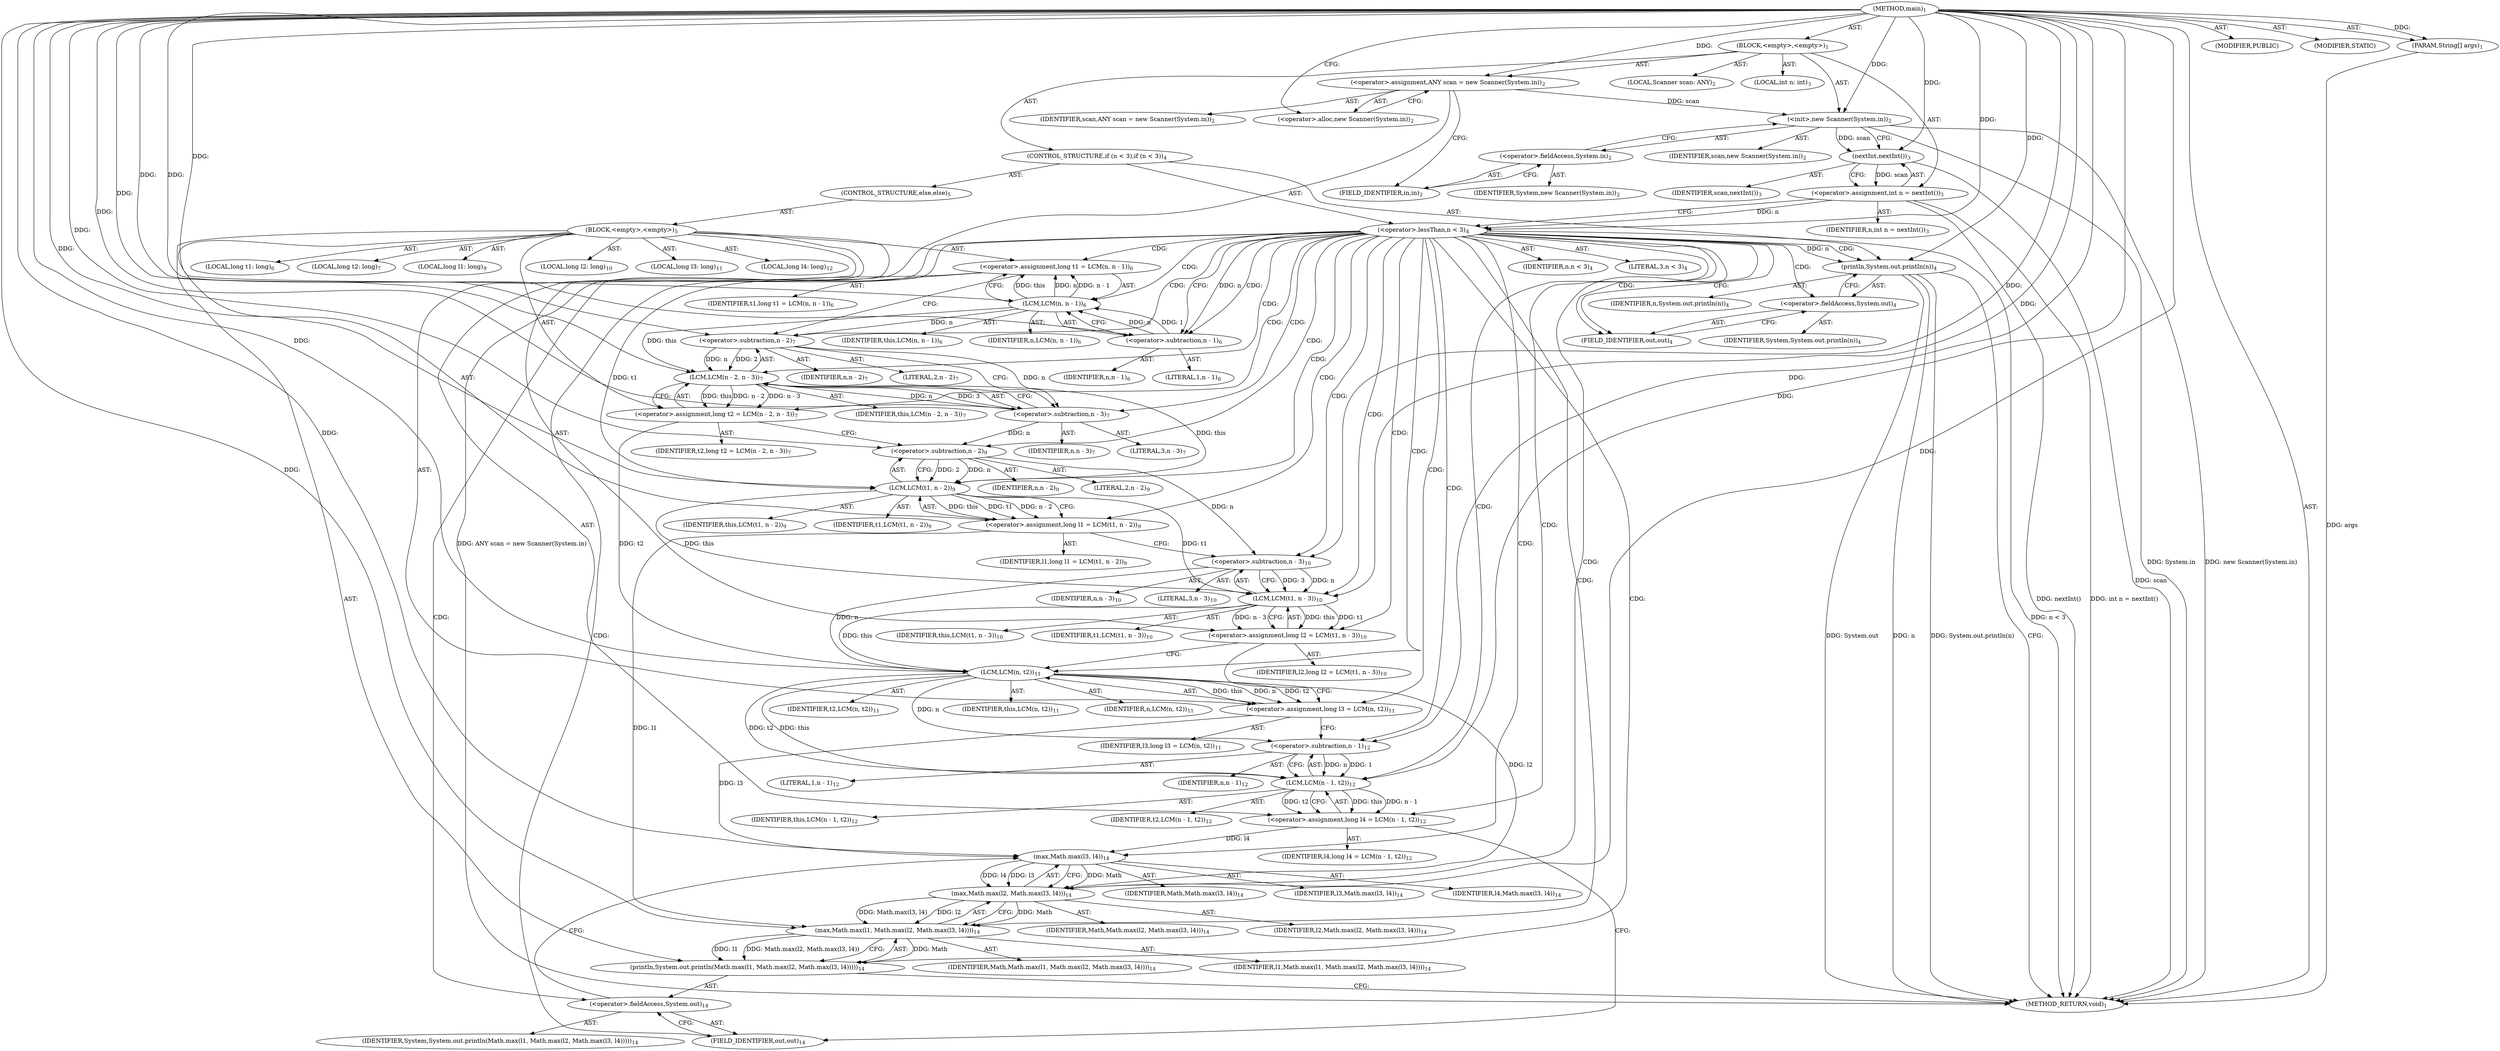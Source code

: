 digraph "main" {  
"19" [label = <(METHOD,main)<SUB>1</SUB>> ]
"20" [label = <(PARAM,String[] args)<SUB>1</SUB>> ]
"21" [label = <(BLOCK,&lt;empty&gt;,&lt;empty&gt;)<SUB>1</SUB>> ]
"4" [label = <(LOCAL,Scanner scan: ANY)<SUB>2</SUB>> ]
"22" [label = <(&lt;operator&gt;.assignment,ANY scan = new Scanner(System.in))<SUB>2</SUB>> ]
"23" [label = <(IDENTIFIER,scan,ANY scan = new Scanner(System.in))<SUB>2</SUB>> ]
"24" [label = <(&lt;operator&gt;.alloc,new Scanner(System.in))<SUB>2</SUB>> ]
"25" [label = <(&lt;init&gt;,new Scanner(System.in))<SUB>2</SUB>> ]
"3" [label = <(IDENTIFIER,scan,new Scanner(System.in))<SUB>2</SUB>> ]
"26" [label = <(&lt;operator&gt;.fieldAccess,System.in)<SUB>2</SUB>> ]
"27" [label = <(IDENTIFIER,System,new Scanner(System.in))<SUB>2</SUB>> ]
"28" [label = <(FIELD_IDENTIFIER,in,in)<SUB>2</SUB>> ]
"29" [label = <(LOCAL,int n: int)<SUB>3</SUB>> ]
"30" [label = <(&lt;operator&gt;.assignment,int n = nextInt())<SUB>3</SUB>> ]
"31" [label = <(IDENTIFIER,n,int n = nextInt())<SUB>3</SUB>> ]
"32" [label = <(nextInt,nextInt())<SUB>3</SUB>> ]
"33" [label = <(IDENTIFIER,scan,nextInt())<SUB>3</SUB>> ]
"34" [label = <(CONTROL_STRUCTURE,if (n &lt; 3),if (n &lt; 3))<SUB>4</SUB>> ]
"35" [label = <(&lt;operator&gt;.lessThan,n &lt; 3)<SUB>4</SUB>> ]
"36" [label = <(IDENTIFIER,n,n &lt; 3)<SUB>4</SUB>> ]
"37" [label = <(LITERAL,3,n &lt; 3)<SUB>4</SUB>> ]
"38" [label = <(println,System.out.println(n))<SUB>4</SUB>> ]
"39" [label = <(&lt;operator&gt;.fieldAccess,System.out)<SUB>4</SUB>> ]
"40" [label = <(IDENTIFIER,System,System.out.println(n))<SUB>4</SUB>> ]
"41" [label = <(FIELD_IDENTIFIER,out,out)<SUB>4</SUB>> ]
"42" [label = <(IDENTIFIER,n,System.out.println(n))<SUB>4</SUB>> ]
"43" [label = <(CONTROL_STRUCTURE,else,else)<SUB>5</SUB>> ]
"44" [label = <(BLOCK,&lt;empty&gt;,&lt;empty&gt;)<SUB>5</SUB>> ]
"45" [label = <(LOCAL,long t1: long)<SUB>6</SUB>> ]
"46" [label = <(&lt;operator&gt;.assignment,long t1 = LCM(n, n - 1))<SUB>6</SUB>> ]
"47" [label = <(IDENTIFIER,t1,long t1 = LCM(n, n - 1))<SUB>6</SUB>> ]
"48" [label = <(LCM,LCM(n, n - 1))<SUB>6</SUB>> ]
"49" [label = <(IDENTIFIER,this,LCM(n, n - 1))<SUB>6</SUB>> ]
"50" [label = <(IDENTIFIER,n,LCM(n, n - 1))<SUB>6</SUB>> ]
"51" [label = <(&lt;operator&gt;.subtraction,n - 1)<SUB>6</SUB>> ]
"52" [label = <(IDENTIFIER,n,n - 1)<SUB>6</SUB>> ]
"53" [label = <(LITERAL,1,n - 1)<SUB>6</SUB>> ]
"54" [label = <(LOCAL,long t2: long)<SUB>7</SUB>> ]
"55" [label = <(&lt;operator&gt;.assignment,long t2 = LCM(n - 2, n - 3))<SUB>7</SUB>> ]
"56" [label = <(IDENTIFIER,t2,long t2 = LCM(n - 2, n - 3))<SUB>7</SUB>> ]
"57" [label = <(LCM,LCM(n - 2, n - 3))<SUB>7</SUB>> ]
"58" [label = <(IDENTIFIER,this,LCM(n - 2, n - 3))<SUB>7</SUB>> ]
"59" [label = <(&lt;operator&gt;.subtraction,n - 2)<SUB>7</SUB>> ]
"60" [label = <(IDENTIFIER,n,n - 2)<SUB>7</SUB>> ]
"61" [label = <(LITERAL,2,n - 2)<SUB>7</SUB>> ]
"62" [label = <(&lt;operator&gt;.subtraction,n - 3)<SUB>7</SUB>> ]
"63" [label = <(IDENTIFIER,n,n - 3)<SUB>7</SUB>> ]
"64" [label = <(LITERAL,3,n - 3)<SUB>7</SUB>> ]
"65" [label = <(LOCAL,long l1: long)<SUB>9</SUB>> ]
"66" [label = <(&lt;operator&gt;.assignment,long l1 = LCM(t1, n - 2))<SUB>9</SUB>> ]
"67" [label = <(IDENTIFIER,l1,long l1 = LCM(t1, n - 2))<SUB>9</SUB>> ]
"68" [label = <(LCM,LCM(t1, n - 2))<SUB>9</SUB>> ]
"69" [label = <(IDENTIFIER,this,LCM(t1, n - 2))<SUB>9</SUB>> ]
"70" [label = <(IDENTIFIER,t1,LCM(t1, n - 2))<SUB>9</SUB>> ]
"71" [label = <(&lt;operator&gt;.subtraction,n - 2)<SUB>9</SUB>> ]
"72" [label = <(IDENTIFIER,n,n - 2)<SUB>9</SUB>> ]
"73" [label = <(LITERAL,2,n - 2)<SUB>9</SUB>> ]
"74" [label = <(LOCAL,long l2: long)<SUB>10</SUB>> ]
"75" [label = <(&lt;operator&gt;.assignment,long l2 = LCM(t1, n - 3))<SUB>10</SUB>> ]
"76" [label = <(IDENTIFIER,l2,long l2 = LCM(t1, n - 3))<SUB>10</SUB>> ]
"77" [label = <(LCM,LCM(t1, n - 3))<SUB>10</SUB>> ]
"78" [label = <(IDENTIFIER,this,LCM(t1, n - 3))<SUB>10</SUB>> ]
"79" [label = <(IDENTIFIER,t1,LCM(t1, n - 3))<SUB>10</SUB>> ]
"80" [label = <(&lt;operator&gt;.subtraction,n - 3)<SUB>10</SUB>> ]
"81" [label = <(IDENTIFIER,n,n - 3)<SUB>10</SUB>> ]
"82" [label = <(LITERAL,3,n - 3)<SUB>10</SUB>> ]
"83" [label = <(LOCAL,long l3: long)<SUB>11</SUB>> ]
"84" [label = <(&lt;operator&gt;.assignment,long l3 = LCM(n, t2))<SUB>11</SUB>> ]
"85" [label = <(IDENTIFIER,l3,long l3 = LCM(n, t2))<SUB>11</SUB>> ]
"86" [label = <(LCM,LCM(n, t2))<SUB>11</SUB>> ]
"87" [label = <(IDENTIFIER,this,LCM(n, t2))<SUB>11</SUB>> ]
"88" [label = <(IDENTIFIER,n,LCM(n, t2))<SUB>11</SUB>> ]
"89" [label = <(IDENTIFIER,t2,LCM(n, t2))<SUB>11</SUB>> ]
"90" [label = <(LOCAL,long l4: long)<SUB>12</SUB>> ]
"91" [label = <(&lt;operator&gt;.assignment,long l4 = LCM(n - 1, t2))<SUB>12</SUB>> ]
"92" [label = <(IDENTIFIER,l4,long l4 = LCM(n - 1, t2))<SUB>12</SUB>> ]
"93" [label = <(LCM,LCM(n - 1, t2))<SUB>12</SUB>> ]
"94" [label = <(IDENTIFIER,this,LCM(n - 1, t2))<SUB>12</SUB>> ]
"95" [label = <(&lt;operator&gt;.subtraction,n - 1)<SUB>12</SUB>> ]
"96" [label = <(IDENTIFIER,n,n - 1)<SUB>12</SUB>> ]
"97" [label = <(LITERAL,1,n - 1)<SUB>12</SUB>> ]
"98" [label = <(IDENTIFIER,t2,LCM(n - 1, t2))<SUB>12</SUB>> ]
"99" [label = <(println,System.out.println(Math.max(l1, Math.max(l2, Math.max(l3, l4)))))<SUB>14</SUB>> ]
"100" [label = <(&lt;operator&gt;.fieldAccess,System.out)<SUB>14</SUB>> ]
"101" [label = <(IDENTIFIER,System,System.out.println(Math.max(l1, Math.max(l2, Math.max(l3, l4)))))<SUB>14</SUB>> ]
"102" [label = <(FIELD_IDENTIFIER,out,out)<SUB>14</SUB>> ]
"103" [label = <(max,Math.max(l1, Math.max(l2, Math.max(l3, l4))))<SUB>14</SUB>> ]
"104" [label = <(IDENTIFIER,Math,Math.max(l1, Math.max(l2, Math.max(l3, l4))))<SUB>14</SUB>> ]
"105" [label = <(IDENTIFIER,l1,Math.max(l1, Math.max(l2, Math.max(l3, l4))))<SUB>14</SUB>> ]
"106" [label = <(max,Math.max(l2, Math.max(l3, l4)))<SUB>14</SUB>> ]
"107" [label = <(IDENTIFIER,Math,Math.max(l2, Math.max(l3, l4)))<SUB>14</SUB>> ]
"108" [label = <(IDENTIFIER,l2,Math.max(l2, Math.max(l3, l4)))<SUB>14</SUB>> ]
"109" [label = <(max,Math.max(l3, l4))<SUB>14</SUB>> ]
"110" [label = <(IDENTIFIER,Math,Math.max(l3, l4))<SUB>14</SUB>> ]
"111" [label = <(IDENTIFIER,l3,Math.max(l3, l4))<SUB>14</SUB>> ]
"112" [label = <(IDENTIFIER,l4,Math.max(l3, l4))<SUB>14</SUB>> ]
"113" [label = <(MODIFIER,PUBLIC)> ]
"114" [label = <(MODIFIER,STATIC)> ]
"115" [label = <(METHOD_RETURN,void)<SUB>1</SUB>> ]
  "19" -> "20"  [ label = "AST: "] 
  "19" -> "21"  [ label = "AST: "] 
  "19" -> "113"  [ label = "AST: "] 
  "19" -> "114"  [ label = "AST: "] 
  "19" -> "115"  [ label = "AST: "] 
  "21" -> "4"  [ label = "AST: "] 
  "21" -> "22"  [ label = "AST: "] 
  "21" -> "25"  [ label = "AST: "] 
  "21" -> "29"  [ label = "AST: "] 
  "21" -> "30"  [ label = "AST: "] 
  "21" -> "34"  [ label = "AST: "] 
  "22" -> "23"  [ label = "AST: "] 
  "22" -> "24"  [ label = "AST: "] 
  "25" -> "3"  [ label = "AST: "] 
  "25" -> "26"  [ label = "AST: "] 
  "26" -> "27"  [ label = "AST: "] 
  "26" -> "28"  [ label = "AST: "] 
  "30" -> "31"  [ label = "AST: "] 
  "30" -> "32"  [ label = "AST: "] 
  "32" -> "33"  [ label = "AST: "] 
  "34" -> "35"  [ label = "AST: "] 
  "34" -> "38"  [ label = "AST: "] 
  "34" -> "43"  [ label = "AST: "] 
  "35" -> "36"  [ label = "AST: "] 
  "35" -> "37"  [ label = "AST: "] 
  "38" -> "39"  [ label = "AST: "] 
  "38" -> "42"  [ label = "AST: "] 
  "39" -> "40"  [ label = "AST: "] 
  "39" -> "41"  [ label = "AST: "] 
  "43" -> "44"  [ label = "AST: "] 
  "44" -> "45"  [ label = "AST: "] 
  "44" -> "46"  [ label = "AST: "] 
  "44" -> "54"  [ label = "AST: "] 
  "44" -> "55"  [ label = "AST: "] 
  "44" -> "65"  [ label = "AST: "] 
  "44" -> "66"  [ label = "AST: "] 
  "44" -> "74"  [ label = "AST: "] 
  "44" -> "75"  [ label = "AST: "] 
  "44" -> "83"  [ label = "AST: "] 
  "44" -> "84"  [ label = "AST: "] 
  "44" -> "90"  [ label = "AST: "] 
  "44" -> "91"  [ label = "AST: "] 
  "44" -> "99"  [ label = "AST: "] 
  "46" -> "47"  [ label = "AST: "] 
  "46" -> "48"  [ label = "AST: "] 
  "48" -> "49"  [ label = "AST: "] 
  "48" -> "50"  [ label = "AST: "] 
  "48" -> "51"  [ label = "AST: "] 
  "51" -> "52"  [ label = "AST: "] 
  "51" -> "53"  [ label = "AST: "] 
  "55" -> "56"  [ label = "AST: "] 
  "55" -> "57"  [ label = "AST: "] 
  "57" -> "58"  [ label = "AST: "] 
  "57" -> "59"  [ label = "AST: "] 
  "57" -> "62"  [ label = "AST: "] 
  "59" -> "60"  [ label = "AST: "] 
  "59" -> "61"  [ label = "AST: "] 
  "62" -> "63"  [ label = "AST: "] 
  "62" -> "64"  [ label = "AST: "] 
  "66" -> "67"  [ label = "AST: "] 
  "66" -> "68"  [ label = "AST: "] 
  "68" -> "69"  [ label = "AST: "] 
  "68" -> "70"  [ label = "AST: "] 
  "68" -> "71"  [ label = "AST: "] 
  "71" -> "72"  [ label = "AST: "] 
  "71" -> "73"  [ label = "AST: "] 
  "75" -> "76"  [ label = "AST: "] 
  "75" -> "77"  [ label = "AST: "] 
  "77" -> "78"  [ label = "AST: "] 
  "77" -> "79"  [ label = "AST: "] 
  "77" -> "80"  [ label = "AST: "] 
  "80" -> "81"  [ label = "AST: "] 
  "80" -> "82"  [ label = "AST: "] 
  "84" -> "85"  [ label = "AST: "] 
  "84" -> "86"  [ label = "AST: "] 
  "86" -> "87"  [ label = "AST: "] 
  "86" -> "88"  [ label = "AST: "] 
  "86" -> "89"  [ label = "AST: "] 
  "91" -> "92"  [ label = "AST: "] 
  "91" -> "93"  [ label = "AST: "] 
  "93" -> "94"  [ label = "AST: "] 
  "93" -> "95"  [ label = "AST: "] 
  "93" -> "98"  [ label = "AST: "] 
  "95" -> "96"  [ label = "AST: "] 
  "95" -> "97"  [ label = "AST: "] 
  "99" -> "100"  [ label = "AST: "] 
  "99" -> "103"  [ label = "AST: "] 
  "100" -> "101"  [ label = "AST: "] 
  "100" -> "102"  [ label = "AST: "] 
  "103" -> "104"  [ label = "AST: "] 
  "103" -> "105"  [ label = "AST: "] 
  "103" -> "106"  [ label = "AST: "] 
  "106" -> "107"  [ label = "AST: "] 
  "106" -> "108"  [ label = "AST: "] 
  "106" -> "109"  [ label = "AST: "] 
  "109" -> "110"  [ label = "AST: "] 
  "109" -> "111"  [ label = "AST: "] 
  "109" -> "112"  [ label = "AST: "] 
  "22" -> "28"  [ label = "CFG: "] 
  "25" -> "32"  [ label = "CFG: "] 
  "30" -> "35"  [ label = "CFG: "] 
  "24" -> "22"  [ label = "CFG: "] 
  "26" -> "25"  [ label = "CFG: "] 
  "32" -> "30"  [ label = "CFG: "] 
  "35" -> "41"  [ label = "CFG: "] 
  "35" -> "51"  [ label = "CFG: "] 
  "38" -> "115"  [ label = "CFG: "] 
  "28" -> "26"  [ label = "CFG: "] 
  "39" -> "38"  [ label = "CFG: "] 
  "41" -> "39"  [ label = "CFG: "] 
  "46" -> "59"  [ label = "CFG: "] 
  "55" -> "71"  [ label = "CFG: "] 
  "66" -> "80"  [ label = "CFG: "] 
  "75" -> "86"  [ label = "CFG: "] 
  "84" -> "95"  [ label = "CFG: "] 
  "91" -> "102"  [ label = "CFG: "] 
  "99" -> "115"  [ label = "CFG: "] 
  "48" -> "46"  [ label = "CFG: "] 
  "57" -> "55"  [ label = "CFG: "] 
  "68" -> "66"  [ label = "CFG: "] 
  "77" -> "75"  [ label = "CFG: "] 
  "86" -> "84"  [ label = "CFG: "] 
  "93" -> "91"  [ label = "CFG: "] 
  "100" -> "109"  [ label = "CFG: "] 
  "103" -> "99"  [ label = "CFG: "] 
  "51" -> "48"  [ label = "CFG: "] 
  "59" -> "62"  [ label = "CFG: "] 
  "62" -> "57"  [ label = "CFG: "] 
  "71" -> "68"  [ label = "CFG: "] 
  "80" -> "77"  [ label = "CFG: "] 
  "95" -> "93"  [ label = "CFG: "] 
  "102" -> "100"  [ label = "CFG: "] 
  "106" -> "103"  [ label = "CFG: "] 
  "109" -> "106"  [ label = "CFG: "] 
  "19" -> "24"  [ label = "CFG: "] 
  "20" -> "115"  [ label = "DDG: args"] 
  "22" -> "115"  [ label = "DDG: ANY scan = new Scanner(System.in)"] 
  "25" -> "115"  [ label = "DDG: System.in"] 
  "25" -> "115"  [ label = "DDG: new Scanner(System.in)"] 
  "32" -> "115"  [ label = "DDG: scan"] 
  "30" -> "115"  [ label = "DDG: nextInt()"] 
  "30" -> "115"  [ label = "DDG: int n = nextInt()"] 
  "35" -> "115"  [ label = "DDG: n &lt; 3"] 
  "38" -> "115"  [ label = "DDG: System.out"] 
  "38" -> "115"  [ label = "DDG: n"] 
  "38" -> "115"  [ label = "DDG: System.out.println(n)"] 
  "19" -> "20"  [ label = "DDG: "] 
  "19" -> "22"  [ label = "DDG: "] 
  "32" -> "30"  [ label = "DDG: scan"] 
  "22" -> "25"  [ label = "DDG: scan"] 
  "19" -> "25"  [ label = "DDG: "] 
  "25" -> "32"  [ label = "DDG: scan"] 
  "19" -> "32"  [ label = "DDG: "] 
  "30" -> "35"  [ label = "DDG: n"] 
  "19" -> "35"  [ label = "DDG: "] 
  "35" -> "38"  [ label = "DDG: n"] 
  "19" -> "38"  [ label = "DDG: "] 
  "48" -> "46"  [ label = "DDG: this"] 
  "48" -> "46"  [ label = "DDG: n"] 
  "48" -> "46"  [ label = "DDG: n - 1"] 
  "57" -> "55"  [ label = "DDG: this"] 
  "57" -> "55"  [ label = "DDG: n - 2"] 
  "57" -> "55"  [ label = "DDG: n - 3"] 
  "68" -> "66"  [ label = "DDG: this"] 
  "68" -> "66"  [ label = "DDG: t1"] 
  "68" -> "66"  [ label = "DDG: n - 2"] 
  "77" -> "75"  [ label = "DDG: this"] 
  "77" -> "75"  [ label = "DDG: t1"] 
  "77" -> "75"  [ label = "DDG: n - 3"] 
  "86" -> "84"  [ label = "DDG: this"] 
  "86" -> "84"  [ label = "DDG: n"] 
  "86" -> "84"  [ label = "DDG: t2"] 
  "93" -> "91"  [ label = "DDG: this"] 
  "93" -> "91"  [ label = "DDG: n - 1"] 
  "93" -> "91"  [ label = "DDG: t2"] 
  "103" -> "99"  [ label = "DDG: Math"] 
  "103" -> "99"  [ label = "DDG: l1"] 
  "103" -> "99"  [ label = "DDG: Math.max(l2, Math.max(l3, l4))"] 
  "19" -> "48"  [ label = "DDG: "] 
  "51" -> "48"  [ label = "DDG: n"] 
  "51" -> "48"  [ label = "DDG: 1"] 
  "48" -> "57"  [ label = "DDG: this"] 
  "19" -> "57"  [ label = "DDG: "] 
  "59" -> "57"  [ label = "DDG: n"] 
  "59" -> "57"  [ label = "DDG: 2"] 
  "62" -> "57"  [ label = "DDG: n"] 
  "62" -> "57"  [ label = "DDG: 3"] 
  "57" -> "68"  [ label = "DDG: this"] 
  "19" -> "68"  [ label = "DDG: "] 
  "46" -> "68"  [ label = "DDG: t1"] 
  "71" -> "68"  [ label = "DDG: n"] 
  "71" -> "68"  [ label = "DDG: 2"] 
  "68" -> "77"  [ label = "DDG: this"] 
  "19" -> "77"  [ label = "DDG: "] 
  "68" -> "77"  [ label = "DDG: t1"] 
  "80" -> "77"  [ label = "DDG: n"] 
  "80" -> "77"  [ label = "DDG: 3"] 
  "77" -> "86"  [ label = "DDG: this"] 
  "19" -> "86"  [ label = "DDG: "] 
  "80" -> "86"  [ label = "DDG: n"] 
  "55" -> "86"  [ label = "DDG: t2"] 
  "86" -> "93"  [ label = "DDG: this"] 
  "19" -> "93"  [ label = "DDG: "] 
  "95" -> "93"  [ label = "DDG: n"] 
  "95" -> "93"  [ label = "DDG: 1"] 
  "86" -> "93"  [ label = "DDG: t2"] 
  "106" -> "103"  [ label = "DDG: Math"] 
  "19" -> "103"  [ label = "DDG: "] 
  "66" -> "103"  [ label = "DDG: l1"] 
  "106" -> "103"  [ label = "DDG: l2"] 
  "106" -> "103"  [ label = "DDG: Math.max(l3, l4)"] 
  "35" -> "51"  [ label = "DDG: n"] 
  "19" -> "51"  [ label = "DDG: "] 
  "48" -> "59"  [ label = "DDG: n"] 
  "19" -> "59"  [ label = "DDG: "] 
  "59" -> "62"  [ label = "DDG: n"] 
  "19" -> "62"  [ label = "DDG: "] 
  "62" -> "71"  [ label = "DDG: n"] 
  "19" -> "71"  [ label = "DDG: "] 
  "71" -> "80"  [ label = "DDG: n"] 
  "19" -> "80"  [ label = "DDG: "] 
  "86" -> "95"  [ label = "DDG: n"] 
  "19" -> "95"  [ label = "DDG: "] 
  "109" -> "106"  [ label = "DDG: Math"] 
  "19" -> "106"  [ label = "DDG: "] 
  "75" -> "106"  [ label = "DDG: l2"] 
  "109" -> "106"  [ label = "DDG: l3"] 
  "109" -> "106"  [ label = "DDG: l4"] 
  "19" -> "109"  [ label = "DDG: "] 
  "84" -> "109"  [ label = "DDG: l3"] 
  "91" -> "109"  [ label = "DDG: l4"] 
  "35" -> "48"  [ label = "CDG: "] 
  "35" -> "68"  [ label = "CDG: "] 
  "35" -> "77"  [ label = "CDG: "] 
  "35" -> "51"  [ label = "CDG: "] 
  "35" -> "57"  [ label = "CDG: "] 
  "35" -> "66"  [ label = "CDG: "] 
  "35" -> "75"  [ label = "CDG: "] 
  "35" -> "99"  [ label = "CDG: "] 
  "35" -> "46"  [ label = "CDG: "] 
  "35" -> "84"  [ label = "CDG: "] 
  "35" -> "102"  [ label = "CDG: "] 
  "35" -> "38"  [ label = "CDG: "] 
  "35" -> "103"  [ label = "CDG: "] 
  "35" -> "95"  [ label = "CDG: "] 
  "35" -> "106"  [ label = "CDG: "] 
  "35" -> "59"  [ label = "CDG: "] 
  "35" -> "91"  [ label = "CDG: "] 
  "35" -> "93"  [ label = "CDG: "] 
  "35" -> "80"  [ label = "CDG: "] 
  "35" -> "71"  [ label = "CDG: "] 
  "35" -> "100"  [ label = "CDG: "] 
  "35" -> "41"  [ label = "CDG: "] 
  "35" -> "55"  [ label = "CDG: "] 
  "35" -> "109"  [ label = "CDG: "] 
  "35" -> "62"  [ label = "CDG: "] 
  "35" -> "39"  [ label = "CDG: "] 
  "35" -> "86"  [ label = "CDG: "] 
}
